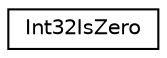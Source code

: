 digraph "Graphical Class Hierarchy"
{
  edge [fontname="Helvetica",fontsize="10",labelfontname="Helvetica",labelfontsize="10"];
  node [fontname="Helvetica",fontsize="10",shape=record];
  rankdir="LR";
  Node0 [label="Int32IsZero",height=0.2,width=0.4,color="black", fillcolor="white", style="filled",URL="$structkaldi_1_1Int32IsZero.html"];
}
